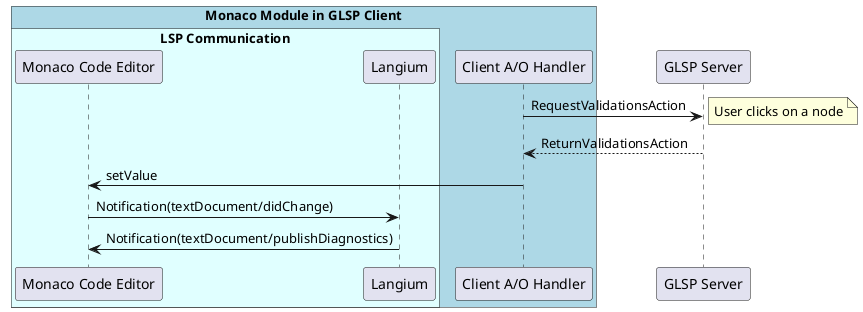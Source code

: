 @startuml
!pragma teoz true

box "Monaco Module in GLSP Client" #LightBlue
box "LSP Communication" #LightCyan
participant "Monaco Code Editor" as M

participant "Langium" as L
end box 

participant "Client A/O Handler" as H

end box

participant "GLSP Server" as S
H -> S: RequestValidationsAction
note right : User clicks on a node
S --> H: ReturnValidationsAction
H -> M: setValue
M -> L: Notification(textDocument/didChange)
L -> M: Notification(textDocument/publishDiagnostics)

@enduml
